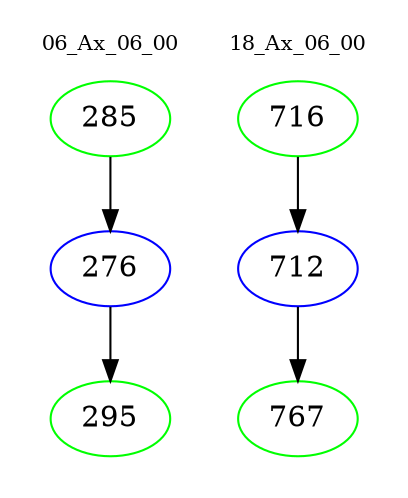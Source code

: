 digraph{
subgraph cluster_0 {
color = white
label = "06_Ax_06_00";
fontsize=10;
T0_285 [label="285", color="green"]
T0_285 -> T0_276 [color="black"]
T0_276 [label="276", color="blue"]
T0_276 -> T0_295 [color="black"]
T0_295 [label="295", color="green"]
}
subgraph cluster_1 {
color = white
label = "18_Ax_06_00";
fontsize=10;
T1_716 [label="716", color="green"]
T1_716 -> T1_712 [color="black"]
T1_712 [label="712", color="blue"]
T1_712 -> T1_767 [color="black"]
T1_767 [label="767", color="green"]
}
}
